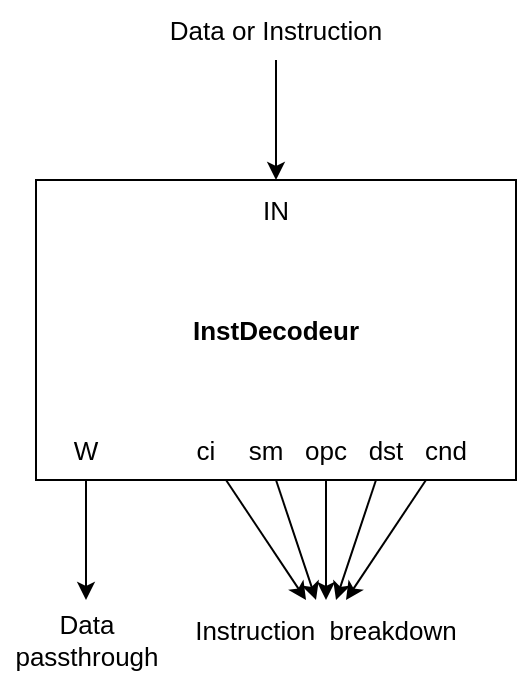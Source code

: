 <mxfile>
    <diagram id="c93DB1kAbtugnkpUDjl0" name="Page-1">
        <mxGraphModel dx="439" dy="322" grid="1" gridSize="10" guides="1" tooltips="1" connect="1" arrows="1" fold="1" page="1" pageScale="1" pageWidth="850" pageHeight="1100" math="0" shadow="0">
            <root>
                <mxCell id="0"/>
                <mxCell id="1" parent="0"/>
                <mxCell id="3" value="InstDecodeur" style="rounded=0;whiteSpace=wrap;html=1;fontStyle=1;fontSize=13;" vertex="1" parent="1">
                    <mxGeometry x="110" y="120" width="240" height="150" as="geometry"/>
                </mxCell>
                <mxCell id="15" value="" style="edgeStyle=none;html=1;fontSize=13;" edge="1" parent="1" source="4" target="14">
                    <mxGeometry relative="1" as="geometry"/>
                </mxCell>
                <mxCell id="4" value="W" style="text;html=1;strokeColor=none;fillColor=none;align=center;verticalAlign=middle;whiteSpace=wrap;rounded=0;fontSize=13;" vertex="1" parent="1">
                    <mxGeometry x="120" y="240" width="30" height="30" as="geometry"/>
                </mxCell>
                <mxCell id="5" value="IN" style="text;html=1;strokeColor=none;fillColor=none;align=center;verticalAlign=middle;whiteSpace=wrap;rounded=0;fontSize=13;" vertex="1" parent="1">
                    <mxGeometry x="200" y="120" width="60" height="30" as="geometry"/>
                </mxCell>
                <mxCell id="17" value="" style="edgeStyle=none;html=1;fontSize=13;" edge="1" parent="1" source="6" target="16">
                    <mxGeometry relative="1" as="geometry"/>
                </mxCell>
                <mxCell id="6" value="ci" style="text;html=1;strokeColor=none;fillColor=none;align=center;verticalAlign=middle;whiteSpace=wrap;rounded=0;fontSize=13;" vertex="1" parent="1">
                    <mxGeometry x="180" y="240" width="30" height="30" as="geometry"/>
                </mxCell>
                <mxCell id="18" value="" style="edgeStyle=none;html=1;fontSize=13;" edge="1" parent="1" source="7" target="16">
                    <mxGeometry relative="1" as="geometry"/>
                </mxCell>
                <mxCell id="7" value="sm" style="text;html=1;strokeColor=none;fillColor=none;align=center;verticalAlign=middle;whiteSpace=wrap;rounded=0;fontSize=13;" vertex="1" parent="1">
                    <mxGeometry x="210" y="240" width="30" height="30" as="geometry"/>
                </mxCell>
                <mxCell id="19" value="" style="edgeStyle=none;html=1;fontSize=13;" edge="1" parent="1" source="9" target="16">
                    <mxGeometry relative="1" as="geometry"/>
                </mxCell>
                <mxCell id="9" value="opc" style="text;html=1;strokeColor=none;fillColor=none;align=center;verticalAlign=middle;whiteSpace=wrap;rounded=0;fontSize=13;" vertex="1" parent="1">
                    <mxGeometry x="240" y="240" width="30" height="30" as="geometry"/>
                </mxCell>
                <mxCell id="20" value="" style="edgeStyle=none;html=1;fontSize=13;" edge="1" parent="1" source="10" target="16">
                    <mxGeometry relative="1" as="geometry"/>
                </mxCell>
                <mxCell id="10" value="dst" style="text;html=1;strokeColor=none;fillColor=none;align=center;verticalAlign=middle;whiteSpace=wrap;rounded=0;fontSize=13;" vertex="1" parent="1">
                    <mxGeometry x="270" y="240" width="30" height="30" as="geometry"/>
                </mxCell>
                <mxCell id="21" value="" style="edgeStyle=none;html=1;fontSize=13;" edge="1" parent="1" source="11" target="16">
                    <mxGeometry relative="1" as="geometry"/>
                </mxCell>
                <mxCell id="11" value="cnd" style="text;html=1;strokeColor=none;fillColor=none;align=center;verticalAlign=middle;whiteSpace=wrap;rounded=0;fontSize=13;" vertex="1" parent="1">
                    <mxGeometry x="300" y="240" width="30" height="30" as="geometry"/>
                </mxCell>
                <mxCell id="13" value="" style="edgeStyle=none;html=1;fontSize=13;" edge="1" parent="1" source="12" target="5">
                    <mxGeometry relative="1" as="geometry"/>
                </mxCell>
                <mxCell id="12" value="Data or Instruction" style="text;html=1;strokeColor=none;fillColor=none;align=center;verticalAlign=middle;whiteSpace=wrap;rounded=0;fontSize=13;" vertex="1" parent="1">
                    <mxGeometry x="170" y="30" width="120" height="30" as="geometry"/>
                </mxCell>
                <mxCell id="14" value="Data passthrough" style="text;html=1;strokeColor=none;fillColor=none;align=center;verticalAlign=middle;whiteSpace=wrap;rounded=0;fontSize=13;" vertex="1" parent="1">
                    <mxGeometry x="92.5" y="330" width="85" height="40" as="geometry"/>
                </mxCell>
                <mxCell id="16" value="Instruction&amp;nbsp; breakdown" style="text;html=1;strokeColor=none;fillColor=none;align=center;verticalAlign=middle;whiteSpace=wrap;rounded=0;fontSize=13;" vertex="1" parent="1">
                    <mxGeometry x="185" y="330" width="140" height="30" as="geometry"/>
                </mxCell>
            </root>
        </mxGraphModel>
    </diagram>
</mxfile>